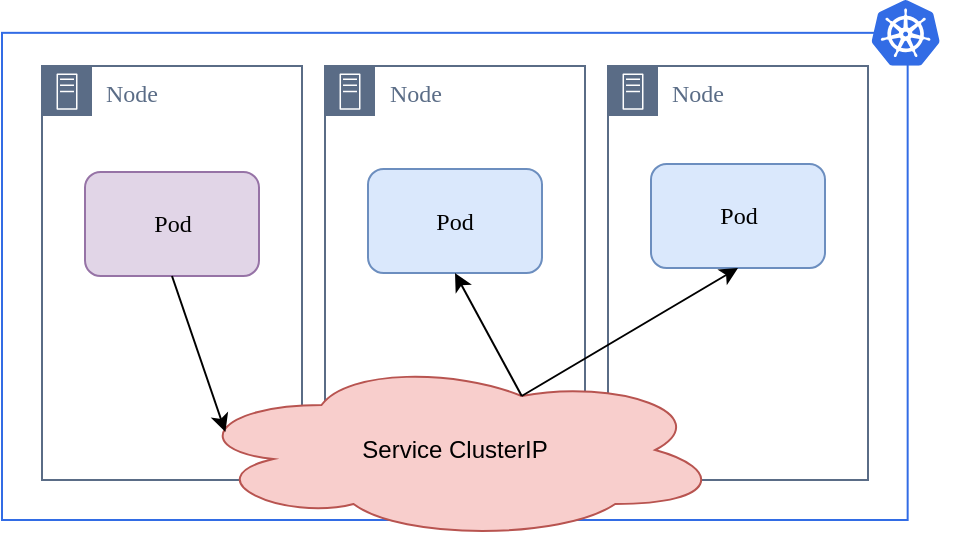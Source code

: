 <mxfile pages="1" version="11.2.8" type="device"><diagram id="33oEmsjtSe62zEUuAWgZ" name="Page-1"><mxGraphModel dx="946" dy="629" grid="1" gridSize="10" guides="1" tooltips="1" connect="1" arrows="1" fold="1" page="1" pageScale="1" pageWidth="827" pageHeight="1169" math="0" shadow="0"><root><mxCell id="0"/><mxCell id="1" parent="0"/><mxCell id="F0914i9l83QqkZZmDk5p-4" value="" style="group;verticalAlign=bottom;" parent="1" vertex="1" connectable="0"><mxGeometry x="150" y="118" width="480" height="270" as="geometry"/></mxCell><mxCell id="F0914i9l83QqkZZmDk5p-3" value="" style="rounded=0;whiteSpace=wrap;html=1;fillColor=#ffffff;strokeColor=#326ce5;" parent="F0914i9l83QqkZZmDk5p-4" vertex="1"><mxGeometry y="16.421" width="452.83" height="243.579" as="geometry"/></mxCell><mxCell id="F0914i9l83QqkZZmDk5p-1" value="" style="aspect=fixed;html=1;perimeter=none;align=center;shadow=0;dashed=0;image;fontSize=12;image=img/lib/mscae/Kubernetes.svg;" parent="F0914i9l83QqkZZmDk5p-4" vertex="1"><mxGeometry x="434.717" width="34.211" height="32.842" as="geometry"/></mxCell><mxCell id="F0914i9l83QqkZZmDk5p-8" value="&lt;font face=&quot;Tahoma&quot;&gt;Node&lt;/font&gt;" style="points=[[0,0],[0.25,0],[0.5,0],[0.75,0],[1,0],[1,0.25],[1,0.5],[1,0.75],[1,1],[0.75,1],[0.5,1],[0.25,1],[0,1],[0,0.75],[0,0.5],[0,0.25]];outlineConnect=0;gradientColor=none;html=1;whiteSpace=wrap;fontSize=12;fontStyle=0;shape=mxgraph.aws4.group;grIcon=mxgraph.aws4.group_on_premise;strokeColor=#5A6C86;fillColor=none;verticalAlign=top;align=left;spacingLeft=30;fontColor=#5A6C86;dashed=0;" parent="F0914i9l83QqkZZmDk5p-4" vertex="1"><mxGeometry x="20" y="33" width="130" height="207" as="geometry"/></mxCell><mxCell id="F0914i9l83QqkZZmDk5p-10" value="Node" style="points=[[0,0],[0.25,0],[0.5,0],[0.75,0],[1,0],[1,0.25],[1,0.5],[1,0.75],[1,1],[0.75,1],[0.5,1],[0.25,1],[0,1],[0,0.75],[0,0.5],[0,0.25]];outlineConnect=0;gradientColor=none;html=1;whiteSpace=wrap;fontSize=12;fontStyle=0;shape=mxgraph.aws4.group;grIcon=mxgraph.aws4.group_on_premise;strokeColor=#5A6C86;fillColor=none;verticalAlign=top;align=left;spacingLeft=30;fontColor=#5A6C86;dashed=0;fontFamily=Tahoma;" parent="F0914i9l83QqkZZmDk5p-4" vertex="1"><mxGeometry x="161.5" y="33" width="130" height="207" as="geometry"/></mxCell><mxCell id="F0914i9l83QqkZZmDk5p-11" value="Node" style="points=[[0,0],[0.25,0],[0.5,0],[0.75,0],[1,0],[1,0.25],[1,0.5],[1,0.75],[1,1],[0.75,1],[0.5,1],[0.25,1],[0,1],[0,0.75],[0,0.5],[0,0.25]];outlineConnect=0;gradientColor=none;html=1;whiteSpace=wrap;fontSize=12;fontStyle=0;shape=mxgraph.aws4.group;grIcon=mxgraph.aws4.group_on_premise;strokeColor=#5A6C86;fillColor=none;verticalAlign=top;align=left;spacingLeft=30;fontColor=#5A6C86;dashed=0;fontFamily=Tahoma;" parent="F0914i9l83QqkZZmDk5p-4" vertex="1"><mxGeometry x="303" y="33" width="130" height="207" as="geometry"/></mxCell><mxCell id="F0914i9l83QqkZZmDk5p-12" value="Pod" style="rounded=1;whiteSpace=wrap;html=1;strokeColor=#9673a6;fillColor=#e1d5e7;fontFamily=Tahoma;" parent="F0914i9l83QqkZZmDk5p-4" vertex="1"><mxGeometry x="41.5" y="86" width="87" height="52" as="geometry"/></mxCell><mxCell id="F0914i9l83QqkZZmDk5p-14" value="Pod" style="rounded=1;whiteSpace=wrap;html=1;strokeColor=#6c8ebf;fillColor=#dae8fc;fontFamily=Tahoma;" parent="F0914i9l83QqkZZmDk5p-4" vertex="1"><mxGeometry x="183" y="84.5" width="87" height="52" as="geometry"/></mxCell><mxCell id="F0914i9l83QqkZZmDk5p-15" value="Pod" style="rounded=1;whiteSpace=wrap;html=1;strokeColor=#6c8ebf;fillColor=#dae8fc;fontFamily=Tahoma;" parent="F0914i9l83QqkZZmDk5p-4" vertex="1"><mxGeometry x="324.5" y="82" width="87" height="52" as="geometry"/></mxCell><mxCell id="Y8FoeDmD9J6a2e5l6DgZ-1" value="Service ClusterIP" style="ellipse;shape=cloud;whiteSpace=wrap;html=1;fillColor=#f8cecc;strokeColor=#b85450;" vertex="1" parent="F0914i9l83QqkZZmDk5p-4"><mxGeometry x="93" y="180" width="267" height="90" as="geometry"/></mxCell><mxCell id="Y8FoeDmD9J6a2e5l6DgZ-2" value="" style="endArrow=classic;html=1;entryX=0.07;entryY=0.4;entryDx=0;entryDy=0;entryPerimeter=0;exitX=0.5;exitY=1;exitDx=0;exitDy=0;" edge="1" parent="F0914i9l83QqkZZmDk5p-4" source="F0914i9l83QqkZZmDk5p-12" target="Y8FoeDmD9J6a2e5l6DgZ-1"><mxGeometry width="50" height="50" relative="1" as="geometry"><mxPoint y="342" as="sourcePoint"/><mxPoint x="50" y="292" as="targetPoint"/></mxGeometry></mxCell><mxCell id="Y8FoeDmD9J6a2e5l6DgZ-3" value="" style="endArrow=classic;html=1;entryX=0.5;entryY=1;entryDx=0;entryDy=0;exitX=0.625;exitY=0.2;exitDx=0;exitDy=0;exitPerimeter=0;" edge="1" parent="F0914i9l83QqkZZmDk5p-4" source="Y8FoeDmD9J6a2e5l6DgZ-1" target="F0914i9l83QqkZZmDk5p-14"><mxGeometry width="50" height="50" relative="1" as="geometry"><mxPoint y="342" as="sourcePoint"/><mxPoint x="50" y="292" as="targetPoint"/></mxGeometry></mxCell><mxCell id="Y8FoeDmD9J6a2e5l6DgZ-4" value="" style="endArrow=classic;html=1;entryX=0.5;entryY=1;entryDx=0;entryDy=0;exitX=0.625;exitY=0.2;exitDx=0;exitDy=0;exitPerimeter=0;" edge="1" parent="F0914i9l83QqkZZmDk5p-4" source="Y8FoeDmD9J6a2e5l6DgZ-1" target="F0914i9l83QqkZZmDk5p-15"><mxGeometry width="50" height="50" relative="1" as="geometry"><mxPoint y="342" as="sourcePoint"/><mxPoint x="50" y="292" as="targetPoint"/></mxGeometry></mxCell></root></mxGraphModel></diagram></mxfile>
